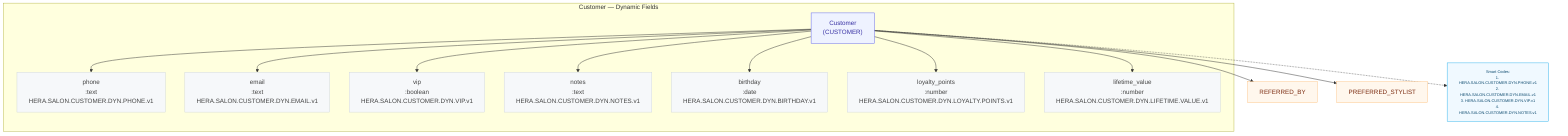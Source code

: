 %% Auto-generated by scripts/generate-mermaid-diagrams.ts
%% Preset: CUSTOMER
graph TD
  %% Layout tuning
  linkStyle default stroke-width:1.2px

  %% Entity root node
  CUSTOMER["Customer\n(CUSTOMER)"]:::entityClass
  classDef entityClass fill:#eef2ff,stroke:#6366f1,color:#3730a3,stroke-width:1.2px;

  subgraph "Customer — Dynamic Fields"
    classDef fld fill:#f6f8fa,stroke:#c9d1d9,stroke-width:1px,color:#444;
    CUSTOMER --> CUSTOMER__phone["phone\n:text\nHERA.SALON.CUSTOMER.DYN.PHONE.v1"]
    CUSTOMER --> CUSTOMER__email["email\n:text\nHERA.SALON.CUSTOMER.DYN.EMAIL.v1"]
    CUSTOMER --> CUSTOMER__vip["vip\n:boolean\nHERA.SALON.CUSTOMER.DYN.VIP.v1"]
    CUSTOMER --> CUSTOMER__notes["notes\n:text\nHERA.SALON.CUSTOMER.DYN.NOTES.v1"]
    CUSTOMER --> CUSTOMER__birthday["birthday\n:date\nHERA.SALON.CUSTOMER.DYN.BIRTHDAY.v1"]
    CUSTOMER --> CUSTOMER__loyalty_points["loyalty_points\n:number\nHERA.SALON.CUSTOMER.DYN.LOYALTY.POINTS.v1"]
    CUSTOMER --> CUSTOMER__lifetime_value["lifetime_value\n:number\nHERA.SALON.CUSTOMER.DYN.LIFETIME.VALUE.v1"]
    class CUSTOMER__phone fld;
    class CUSTOMER__email fld;
    class CUSTOMER__vip fld;
    class CUSTOMER__notes fld;
    class CUSTOMER__birthday fld;
    class CUSTOMER__loyalty_points fld;
    class CUSTOMER__lifetime_value fld;
  end

  CUSTOMER --> REFERRED_BY["REFERRED_BY"]
  CUSTOMER --> PREFERRED_STYLIST["PREFERRED_STYLIST"]
  classDef relTarget fill:#fff7ed,stroke:#fdba74,color:#7c2d12,stroke-width:1px;
  class REFERRED_BY relTarget;
  class PREFERRED_STYLIST relTarget;

    CUSTOMER_CODES["Smart Codes:<br/>1. HERA.SALON.CUSTOMER.DYN.PHONE.v1<br/>2. HERA.SALON.CUSTOMER.DYN.EMAIL.v1<br/>3. HERA.SALON.CUSTOMER.DYN.VIP.v1<br/>4. HERA.SALON.CUSTOMER.DYN.NOTES.v1"]
  CUSTOMER -.-> CUSTOMER_CODES
  class CUSTOMER_CODES smartCodeClass;
  classDef smartCodeClass fill:#f0f9ff,stroke:#0ea5e9,color:#0c4a6e,stroke-width:1px,font-size:10px;